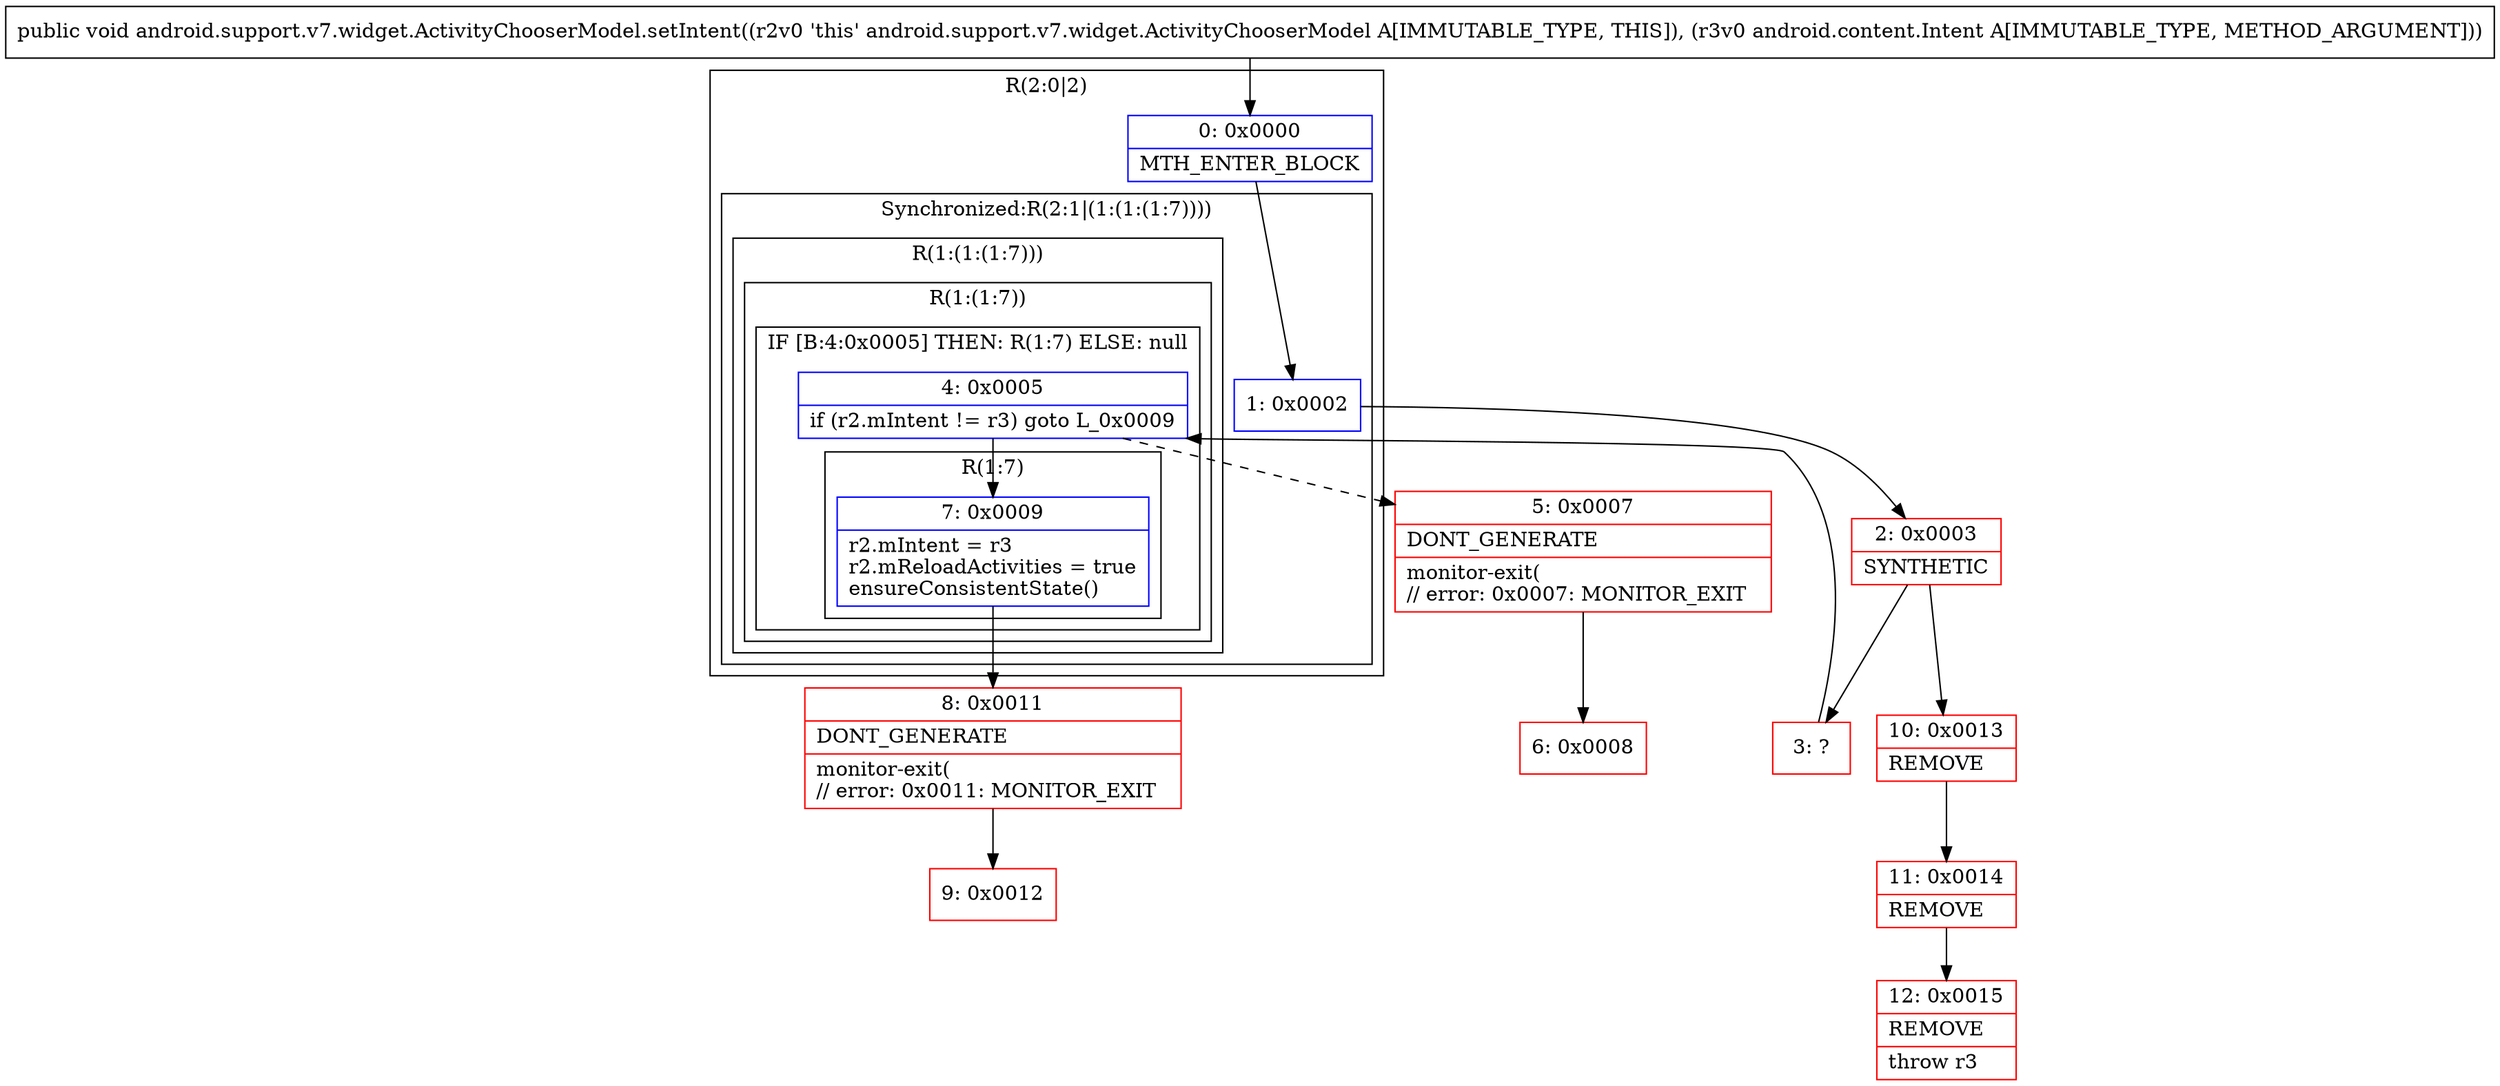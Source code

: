 digraph "CFG forandroid.support.v7.widget.ActivityChooserModel.setIntent(Landroid\/content\/Intent;)V" {
subgraph cluster_Region_975548420 {
label = "R(2:0|2)";
node [shape=record,color=blue];
Node_0 [shape=record,label="{0\:\ 0x0000|MTH_ENTER_BLOCK\l}"];
subgraph cluster_SynchronizedRegion_156651681 {
label = "Synchronized:R(2:1|(1:(1:(1:7))))";
node [shape=record,color=blue];
Node_1 [shape=record,label="{1\:\ 0x0002}"];
subgraph cluster_Region_623278331 {
label = "R(1:(1:(1:7)))";
node [shape=record,color=blue];
subgraph cluster_Region_422003733 {
label = "R(1:(1:7))";
node [shape=record,color=blue];
subgraph cluster_IfRegion_236282533 {
label = "IF [B:4:0x0005] THEN: R(1:7) ELSE: null";
node [shape=record,color=blue];
Node_4 [shape=record,label="{4\:\ 0x0005|if (r2.mIntent != r3) goto L_0x0009\l}"];
subgraph cluster_Region_897443998 {
label = "R(1:7)";
node [shape=record,color=blue];
Node_7 [shape=record,label="{7\:\ 0x0009|r2.mIntent = r3\lr2.mReloadActivities = true\lensureConsistentState()\l}"];
}
}
}
}
}
}
Node_2 [shape=record,color=red,label="{2\:\ 0x0003|SYNTHETIC\l}"];
Node_3 [shape=record,color=red,label="{3\:\ ?}"];
Node_5 [shape=record,color=red,label="{5\:\ 0x0007|DONT_GENERATE\l|monitor\-exit(\l\/\/ error: 0x0007: MONITOR_EXIT  \l}"];
Node_6 [shape=record,color=red,label="{6\:\ 0x0008}"];
Node_8 [shape=record,color=red,label="{8\:\ 0x0011|DONT_GENERATE\l|monitor\-exit(\l\/\/ error: 0x0011: MONITOR_EXIT  \l}"];
Node_9 [shape=record,color=red,label="{9\:\ 0x0012}"];
Node_10 [shape=record,color=red,label="{10\:\ 0x0013|REMOVE\l}"];
Node_11 [shape=record,color=red,label="{11\:\ 0x0014|REMOVE\l}"];
Node_12 [shape=record,color=red,label="{12\:\ 0x0015|REMOVE\l|throw r3\l}"];
MethodNode[shape=record,label="{public void android.support.v7.widget.ActivityChooserModel.setIntent((r2v0 'this' android.support.v7.widget.ActivityChooserModel A[IMMUTABLE_TYPE, THIS]), (r3v0 android.content.Intent A[IMMUTABLE_TYPE, METHOD_ARGUMENT])) }"];
MethodNode -> Node_0;
Node_0 -> Node_1;
Node_1 -> Node_2;
Node_4 -> Node_5[style=dashed];
Node_4 -> Node_7;
Node_7 -> Node_8;
Node_2 -> Node_3;
Node_2 -> Node_10;
Node_3 -> Node_4;
Node_5 -> Node_6;
Node_8 -> Node_9;
Node_10 -> Node_11;
Node_11 -> Node_12;
}

